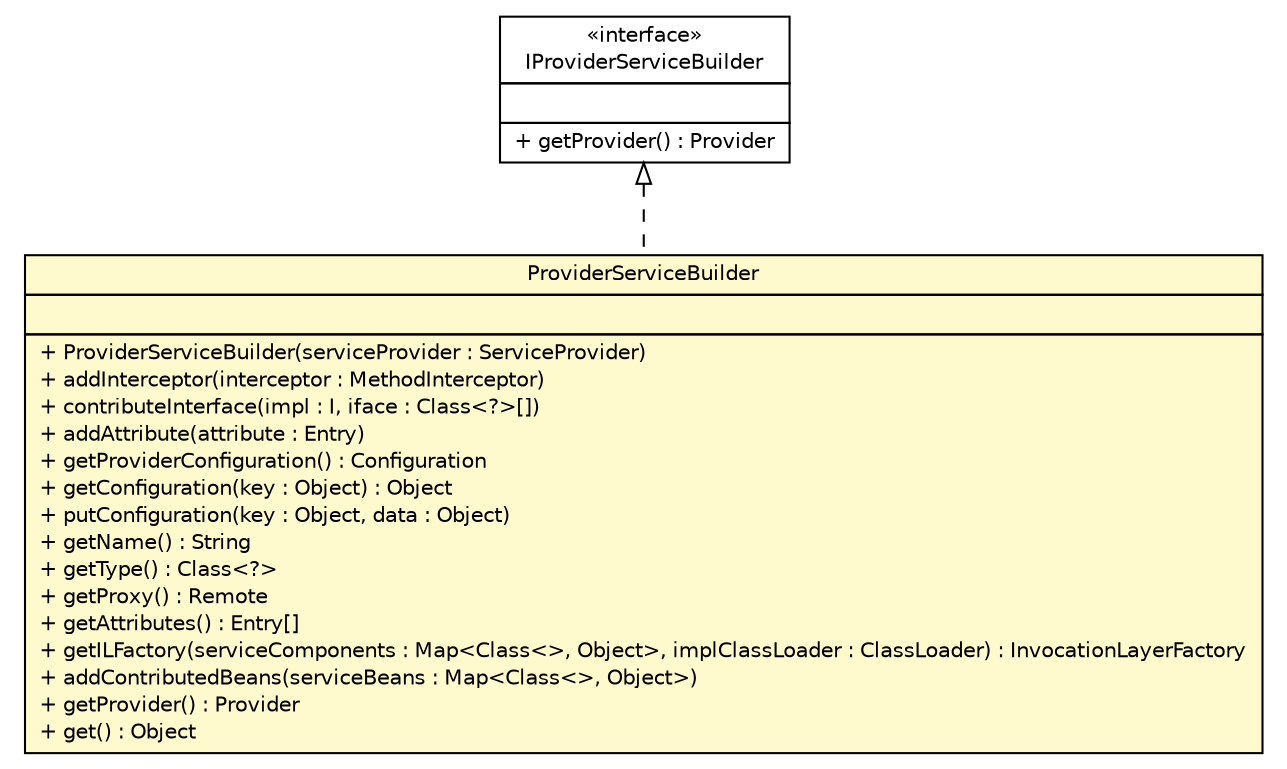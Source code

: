 #!/usr/local/bin/dot
#
# Class diagram 
# Generated by UMLGraph version R5_6 (http://www.umlgraph.org/)
#

digraph G {
	edge [fontname="Helvetica",fontsize=10,labelfontname="Helvetica",labelfontsize=10];
	node [fontname="Helvetica",fontsize=10,shape=plaintext];
	nodesep=0.25;
	ranksep=0.5;
	// sorcer.core.service.IProviderServiceBuilder
	c413236 [label=<<table title="sorcer.core.service.IProviderServiceBuilder" border="0" cellborder="1" cellspacing="0" cellpadding="2" port="p" href="../../service/IProviderServiceBuilder.html">
		<tr><td><table border="0" cellspacing="0" cellpadding="1">
<tr><td align="center" balign="center"> &#171;interface&#187; </td></tr>
<tr><td align="center" balign="center"> IProviderServiceBuilder </td></tr>
		</table></td></tr>
		<tr><td><table border="0" cellspacing="0" cellpadding="1">
<tr><td align="left" balign="left">  </td></tr>
		</table></td></tr>
		<tr><td><table border="0" cellspacing="0" cellpadding="1">
<tr><td align="left" balign="left"> + getProvider() : Provider </td></tr>
		</table></td></tr>
		</table>>, URL="../../service/IProviderServiceBuilder.html", fontname="Helvetica", fontcolor="black", fontsize=10.0];
	// sorcer.core.provider.container.ProviderServiceBuilder
	c413272 [label=<<table title="sorcer.core.provider.container.ProviderServiceBuilder" border="0" cellborder="1" cellspacing="0" cellpadding="2" port="p" bgcolor="lemonChiffon" href="./ProviderServiceBuilder.html">
		<tr><td><table border="0" cellspacing="0" cellpadding="1">
<tr><td align="center" balign="center"> ProviderServiceBuilder </td></tr>
		</table></td></tr>
		<tr><td><table border="0" cellspacing="0" cellpadding="1">
<tr><td align="left" balign="left">  </td></tr>
		</table></td></tr>
		<tr><td><table border="0" cellspacing="0" cellpadding="1">
<tr><td align="left" balign="left"> + ProviderServiceBuilder(serviceProvider : ServiceProvider) </td></tr>
<tr><td align="left" balign="left"> + addInterceptor(interceptor : MethodInterceptor) </td></tr>
<tr><td align="left" balign="left"> + contributeInterface(impl : I, iface : Class&lt;?&gt;[]) </td></tr>
<tr><td align="left" balign="left"> + addAttribute(attribute : Entry) </td></tr>
<tr><td align="left" balign="left"> + getProviderConfiguration() : Configuration </td></tr>
<tr><td align="left" balign="left"> + getConfiguration(key : Object) : Object </td></tr>
<tr><td align="left" balign="left"> + putConfiguration(key : Object, data : Object) </td></tr>
<tr><td align="left" balign="left"> + getName() : String </td></tr>
<tr><td align="left" balign="left"> + getType() : Class&lt;?&gt; </td></tr>
<tr><td align="left" balign="left"> + getProxy() : Remote </td></tr>
<tr><td align="left" balign="left"> + getAttributes() : Entry[] </td></tr>
<tr><td align="left" balign="left"> + getILFactory(serviceComponents : Map&lt;Class&lt;&gt;, Object&gt;, implClassLoader : ClassLoader) : InvocationLayerFactory </td></tr>
<tr><td align="left" balign="left"> + addContributedBeans(serviceBeans : Map&lt;Class&lt;&gt;, Object&gt;) </td></tr>
<tr><td align="left" balign="left"> + getProvider() : Provider </td></tr>
<tr><td align="left" balign="left"> + get() : Object </td></tr>
		</table></td></tr>
		</table>>, URL="./ProviderServiceBuilder.html", fontname="Helvetica", fontcolor="black", fontsize=10.0];
	//sorcer.core.provider.container.ProviderServiceBuilder implements sorcer.core.service.IProviderServiceBuilder
	c413236:p -> c413272:p [dir=back,arrowtail=empty,style=dashed];
}

